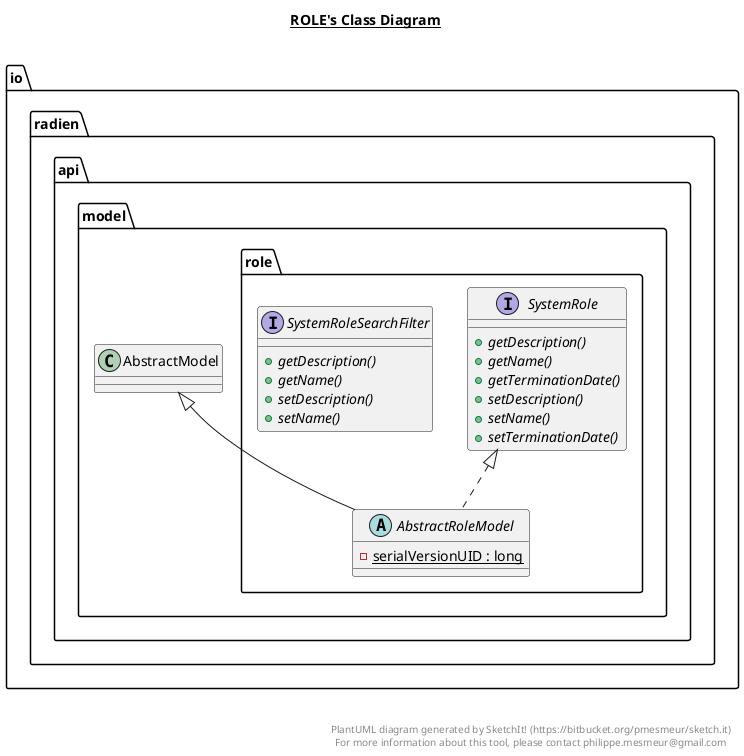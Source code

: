 @startuml

title __ROLE's Class Diagram__\n

  namespace io.radien.api {
    namespace model {
      namespace role {
        abstract class io.radien.api.model.role.AbstractRoleModel {
            {static} - serialVersionUID : long
        }
      }
    }
  }
  

  namespace io.radien.api {
    namespace model {
      namespace role {
        interface io.radien.api.model.role.SystemRole {
            {abstract} + getDescription()
            {abstract} + getName()
            {abstract} + getTerminationDate()
            {abstract} + setDescription()
            {abstract} + setName()
            {abstract} + setTerminationDate()
        }
      }
    }
  }
  

  namespace io.radien.api {
    namespace model {
      namespace role {
        interface io.radien.api.model.role.SystemRoleSearchFilter {
            {abstract} + getDescription()
            {abstract} + getName()
            {abstract} + setDescription()
            {abstract} + setName()
        }
      }
    }
  }
  

  io.radien.api.model.role.AbstractRoleModel .up.|> io.radien.api.model.role.SystemRole
  io.radien.api.model.role.AbstractRoleModel -up-|> io.radien.api.model.AbstractModel


right footer


PlantUML diagram generated by SketchIt! (https://bitbucket.org/pmesmeur/sketch.it)
For more information about this tool, please contact philippe.mesmeur@gmail.com
endfooter

@enduml

